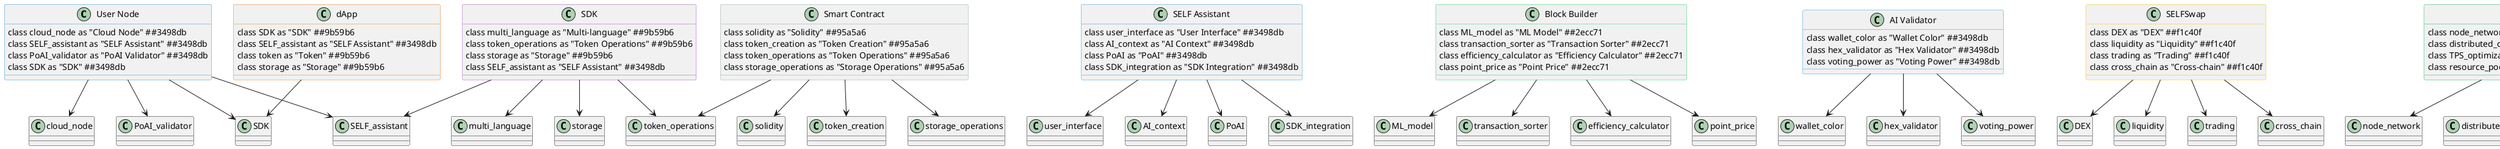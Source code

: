 @startuml

!define RECTANGLE class
!define RECTANGLE2 class
!define RECTANGLE3 class
!define RECTANGLE4 class
!define RECTANGLE5 class
!define RECTANGLE6 class
!define RECTANGLE7 class
!define RECTANGLE8 class
!define RECTANGLE9 class
!define RECTANGLE10 class

' Colors
!define BLUE #3498db
!define PURPLE #9b59b6
!define ORANGE #e67e22
!define GREEN #2ecc71
!define DARK_BLUE #3498db
!define GRAY #95a5a6
!define YELLOW #f1c40f
!define DARK_GREEN #27ae60

' User Layer
RECTANGLE user_node as "User Node" #BLUE {
    RECTANGLE cloud_node as "Cloud Node" #BLUE
    RECTANGLE SELF_assistant as "SELF Assistant" #BLUE
    RECTANGLE PoAI_validator as "PoAI Validator" #BLUE
    RECTANGLE SDK as "SDK" #BLUE
}

' SELF Assistant Layer
RECTANGLE SELF_assistant_layer as "SELF Assistant" #BLUE {
    RECTANGLE user_interface as "User Interface" #BLUE
    RECTANGLE AI_context as "AI Context" #BLUE
    RECTANGLE PoAI as "PoAI" #BLUE
    RECTANGLE SDK_integration as "SDK Integration" #BLUE
}

' SDK Layer
RECTANGLE SDK_layer as "SDK" #PURPLE {
    RECTANGLE multi_language as "Multi-language" #PURPLE
    RECTANGLE token_operations as "Token Operations" #PURPLE
    RECTANGLE storage as "Storage" #PURPLE
    RECTANGLE SELF_assistant as "SELF Assistant" #BLUE
}

' dApp Layer
RECTANGLE dApp_layer as "dApp" #ORANGE {
    RECTANGLE SDK as "SDK" #PURPLE
    RECTANGLE SELF_assistant as "SELF Assistant" #BLUE
    RECTANGLE token as "Token" #PURPLE
    RECTANGLE storage as "Storage" #PURPLE
}

' Block Building Layer
RECTANGLE block_builder as "Block Builder" #GREEN {
    RECTANGLE ML_model as "ML Model" #GREEN
    RECTANGLE transaction_sorter as "Transaction Sorter" #GREEN
    RECTANGLE efficiency_calculator as "Efficiency Calculator" #GREEN
    RECTANGLE point_price as "Point Price" #GREEN
}

' AI Validator Layer
RECTANGLE AI_validator as "AI Validator" #DARK_BLUE {
    RECTANGLE wallet_color as "Wallet Color" #DARK_BLUE
    RECTANGLE hex_validator as "Hex Validator" #DARK_BLUE
    RECTANGLE voting_power as "Voting Power" #DARK_BLUE
}

' Smart Contract Layer
RECTANGLE smart_contract as "Smart Contract" #GRAY {
    RECTANGLE solidity as "Solidity" #GRAY
    RECTANGLE token_creation as "Token Creation" #GRAY
    RECTANGLE token_operations as "Token Operations" #GRAY
    RECTANGLE storage_operations as "Storage Operations" #GRAY
}

' SELFSwap Layer
RECTANGLE SELFSwap as "SELFSwap" #YELLOW {
    RECTANGLE DEX as "DEX" #YELLOW
    RECTANGLE liquidity as "Liquidity" #YELLOW
    RECTANGLE trading as "Trading" #YELLOW
    RECTANGLE cross_chain as "Cross-chain" #YELLOW
}

' Grid Compute Layer
RECTANGLE grid_compute as "Grid Compute" #DARK_GREEN {
    RECTANGLE node_network as "Node Network" #DARK_GREEN
    RECTANGLE distributed_compute as "Distributed Compute" #DARK_GREEN
    RECTANGLE TPS_optimization as "TPS Optimization" #DARK_GREEN
    RECTANGLE resource_pooling as "Resource Pooling" #DARK_GREEN
}

' Relationships
user_node --> cloud_node
user_node --> SELF_assistant
user_node --> PoAI_validator
user_node --> SDK

SDK_layer --> multi_language
SDK_layer --> token_operations
SDK_layer --> storage
SDK_layer --> SELF_assistant

dApp_layer --> SDK
SELF_assistant_layer --> user_interface
SELF_assistant_layer --> AI_context
SELF_assistant_layer --> PoAI
SELF_assistant_layer --> SDK_integration

block_builder --> ML_model
block_builder --> transaction_sorter
block_builder --> efficiency_calculator
block_builder --> point_price

AI_validator --> wallet_color
AI_validator --> hex_validator
AI_validator --> voting_power

smart_contract --> solidity
smart_contract --> token_creation
smart_contract --> token_operations
smart_contract --> storage_operations

SELFSwap --> DEX
SELFSwap --> liquidity
SELFSwap --> trading
SELFSwap --> cross_chain

grid_compute --> node_network
grid_compute --> distributed_compute
grid_compute --> TPS_optimization
grid_compute --> resource_pooling

@enduml
